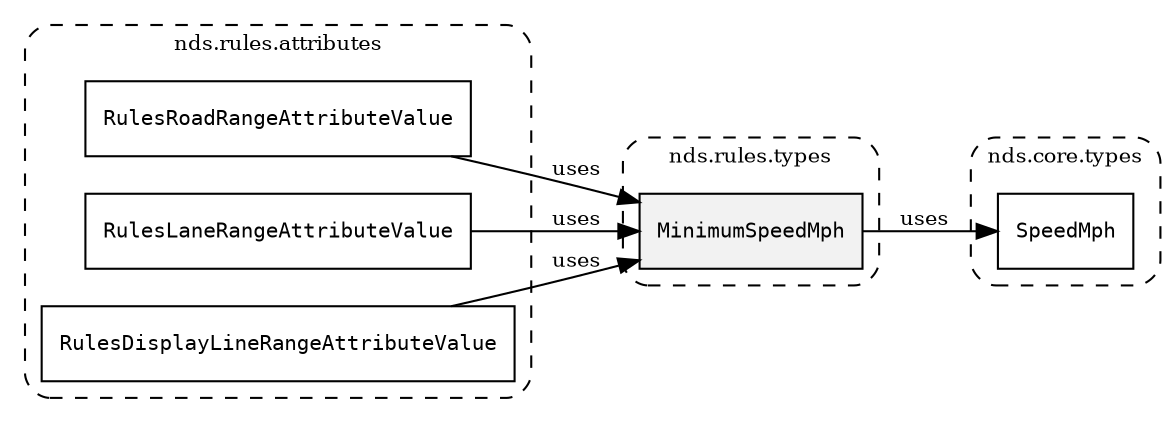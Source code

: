 /**
 * This dot file creates symbol collaboration diagram for MinimumSpeedMph.
 */
digraph ZSERIO
{
    node [shape=box, fontsize=10];
    rankdir="LR";
    fontsize=10;
    tooltip="MinimumSpeedMph collaboration diagram";

    subgraph "cluster_nds.rules.types"
    {
        style="dashed, rounded";
        label="nds.rules.types";
        tooltip="Package nds.rules.types";
        href="../../../content/packages/nds.rules.types.html#Package-nds-rules-types";
        target="_parent";

        "MinimumSpeedMph" [style="filled", fillcolor="#0000000D", target="_parent", label=<<font face="monospace"><table align="center" border="0" cellspacing="0" cellpadding="0"><tr><td href="../../../content/packages/nds.rules.types.html#Subtype-MinimumSpeedMph" title="Subtype defined in nds.rules.types">MinimumSpeedMph</td></tr></table></font>>];
    }

    subgraph "cluster_nds.core.types"
    {
        style="dashed, rounded";
        label="nds.core.types";
        tooltip="Package nds.core.types";
        href="../../../content/packages/nds.core.types.html#Package-nds-core-types";
        target="_parent";

        "SpeedMph" [target="_parent", label=<<font face="monospace"><table align="center" border="0" cellspacing="0" cellpadding="0"><tr><td href="../../../content/packages/nds.core.types.html#Subtype-SpeedMph" title="Subtype defined in nds.core.types">SpeedMph</td></tr></table></font>>];
    }

    subgraph "cluster_nds.rules.attributes"
    {
        style="dashed, rounded";
        label="nds.rules.attributes";
        tooltip="Package nds.rules.attributes";
        href="../../../content/packages/nds.rules.attributes.html#Package-nds-rules-attributes";
        target="_parent";

        "RulesRoadRangeAttributeValue" [target="_parent", label=<<font face="monospace"><table align="center" border="0" cellspacing="0" cellpadding="0"><tr><td href="../../../content/packages/nds.rules.attributes.html#Choice-RulesRoadRangeAttributeValue" title="Choice defined in nds.rules.attributes">RulesRoadRangeAttributeValue</td></tr></table></font>>];
        "RulesLaneRangeAttributeValue" [target="_parent", label=<<font face="monospace"><table align="center" border="0" cellspacing="0" cellpadding="0"><tr><td href="../../../content/packages/nds.rules.attributes.html#Choice-RulesLaneRangeAttributeValue" title="Choice defined in nds.rules.attributes">RulesLaneRangeAttributeValue</td></tr></table></font>>];
        "RulesDisplayLineRangeAttributeValue" [target="_parent", label=<<font face="monospace"><table align="center" border="0" cellspacing="0" cellpadding="0"><tr><td href="../../../content/packages/nds.rules.attributes.html#Choice-RulesDisplayLineRangeAttributeValue" title="Choice defined in nds.rules.attributes">RulesDisplayLineRangeAttributeValue</td></tr></table></font>>];
    }

    "MinimumSpeedMph" -> "SpeedMph" [label="uses", fontsize=10];
    "RulesRoadRangeAttributeValue" -> "MinimumSpeedMph" [label="uses", fontsize=10];
    "RulesLaneRangeAttributeValue" -> "MinimumSpeedMph" [label="uses", fontsize=10];
    "RulesDisplayLineRangeAttributeValue" -> "MinimumSpeedMph" [label="uses", fontsize=10];
}
